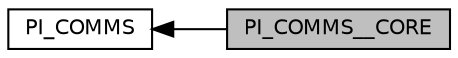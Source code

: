 digraph "PI_COMMS__CORE"
{
  edge [fontname="Helvetica",fontsize="10",labelfontname="Helvetica",labelfontsize="10"];
  node [fontname="Helvetica",fontsize="10",shape=record];
  rankdir=LR;
  Node0 [label="PI_COMMS__CORE",height=0.2,width=0.4,color="black", fillcolor="grey75", style="filled", fontcolor="black"];
  Node1 [label="PI_COMMS",height=0.2,width=0.4,color="black", fillcolor="white", style="filled",URL="$group___p_i___c_o_m_m_s.html"];
  Node1->Node0 [shape=plaintext, dir="back", style="solid"];
}
